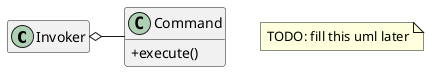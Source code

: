 @startuml
skinparam classAttributeIconSize 0
hide empty members

Invoker o- Command

class Command {
    +execute()
}

note "TODO: fill this uml later" as N1

@enduml